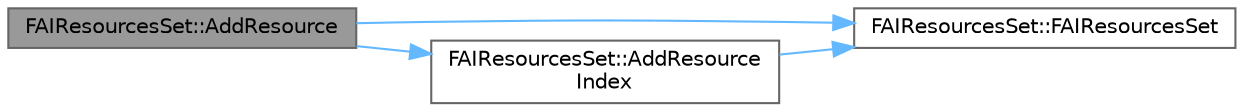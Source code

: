 digraph "FAIResourcesSet::AddResource"
{
 // INTERACTIVE_SVG=YES
 // LATEX_PDF_SIZE
  bgcolor="transparent";
  edge [fontname=Helvetica,fontsize=10,labelfontname=Helvetica,labelfontsize=10];
  node [fontname=Helvetica,fontsize=10,shape=box,height=0.2,width=0.4];
  rankdir="LR";
  Node1 [id="Node000001",label="FAIResourcesSet::AddResource",height=0.2,width=0.4,color="gray40", fillcolor="grey60", style="filled", fontcolor="black",tooltip=" "];
  Node1 -> Node2 [id="edge1_Node000001_Node000002",color="steelblue1",style="solid",tooltip=" "];
  Node2 [id="Node000002",label="FAIResourcesSet::FAIResourcesSet",height=0.2,width=0.4,color="grey40", fillcolor="white", style="filled",URL="$dc/d4a/structFAIResourcesSet.html#aa6961d3f1e7d23e48383908e754627a1",tooltip=" "];
  Node1 -> Node3 [id="edge2_Node000001_Node000003",color="steelblue1",style="solid",tooltip=" "];
  Node3 [id="Node000003",label="FAIResourcesSet::AddResource\lIndex",height=0.2,width=0.4,color="grey40", fillcolor="white", style="filled",URL="$dc/d4a/structFAIResourcesSet.html#af15074b30270e3b5264f7a2c3afa9436",tooltip=" "];
  Node3 -> Node2 [id="edge3_Node000003_Node000002",color="steelblue1",style="solid",tooltip=" "];
}
